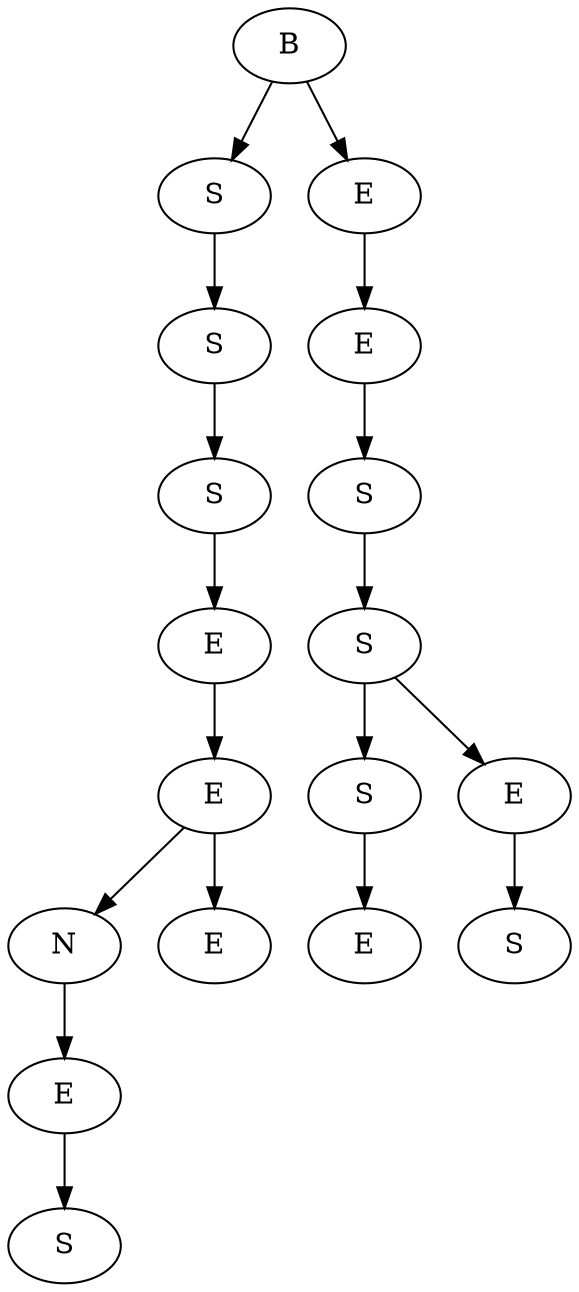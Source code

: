 digraph G{
17237320[label="S"]
17288088[label="E"]
17288088->17237320;
17287472[label="N"]
17287472->17288088;
17284976[label="E"]
17286856[label="E"]
17286856->17287472;
17286856->17284976;
17286240[label="E"]
17286240->17286856;
17285624[label="S"]
17285624->17286240;
17285008[label="S"]
17285008->17285624;
17265288[label="S"]
17265288->17285008;
17288376[label="E"]
17287016[label="S"]
17287016->17288376;
17288184[label="S"]
17288400[label="E"]
17288400->17288184;
17288048[label="S"]
17288048->17287016;
17288048->17288400;
17286912[label="S"]
17286912->17288048;
17286200[label="E"]
17286200->17286912;
17285584[label="E"]
17285584->17286200;
17265264[label="B"]
17265264->17265288;
17265264->17285584;
}